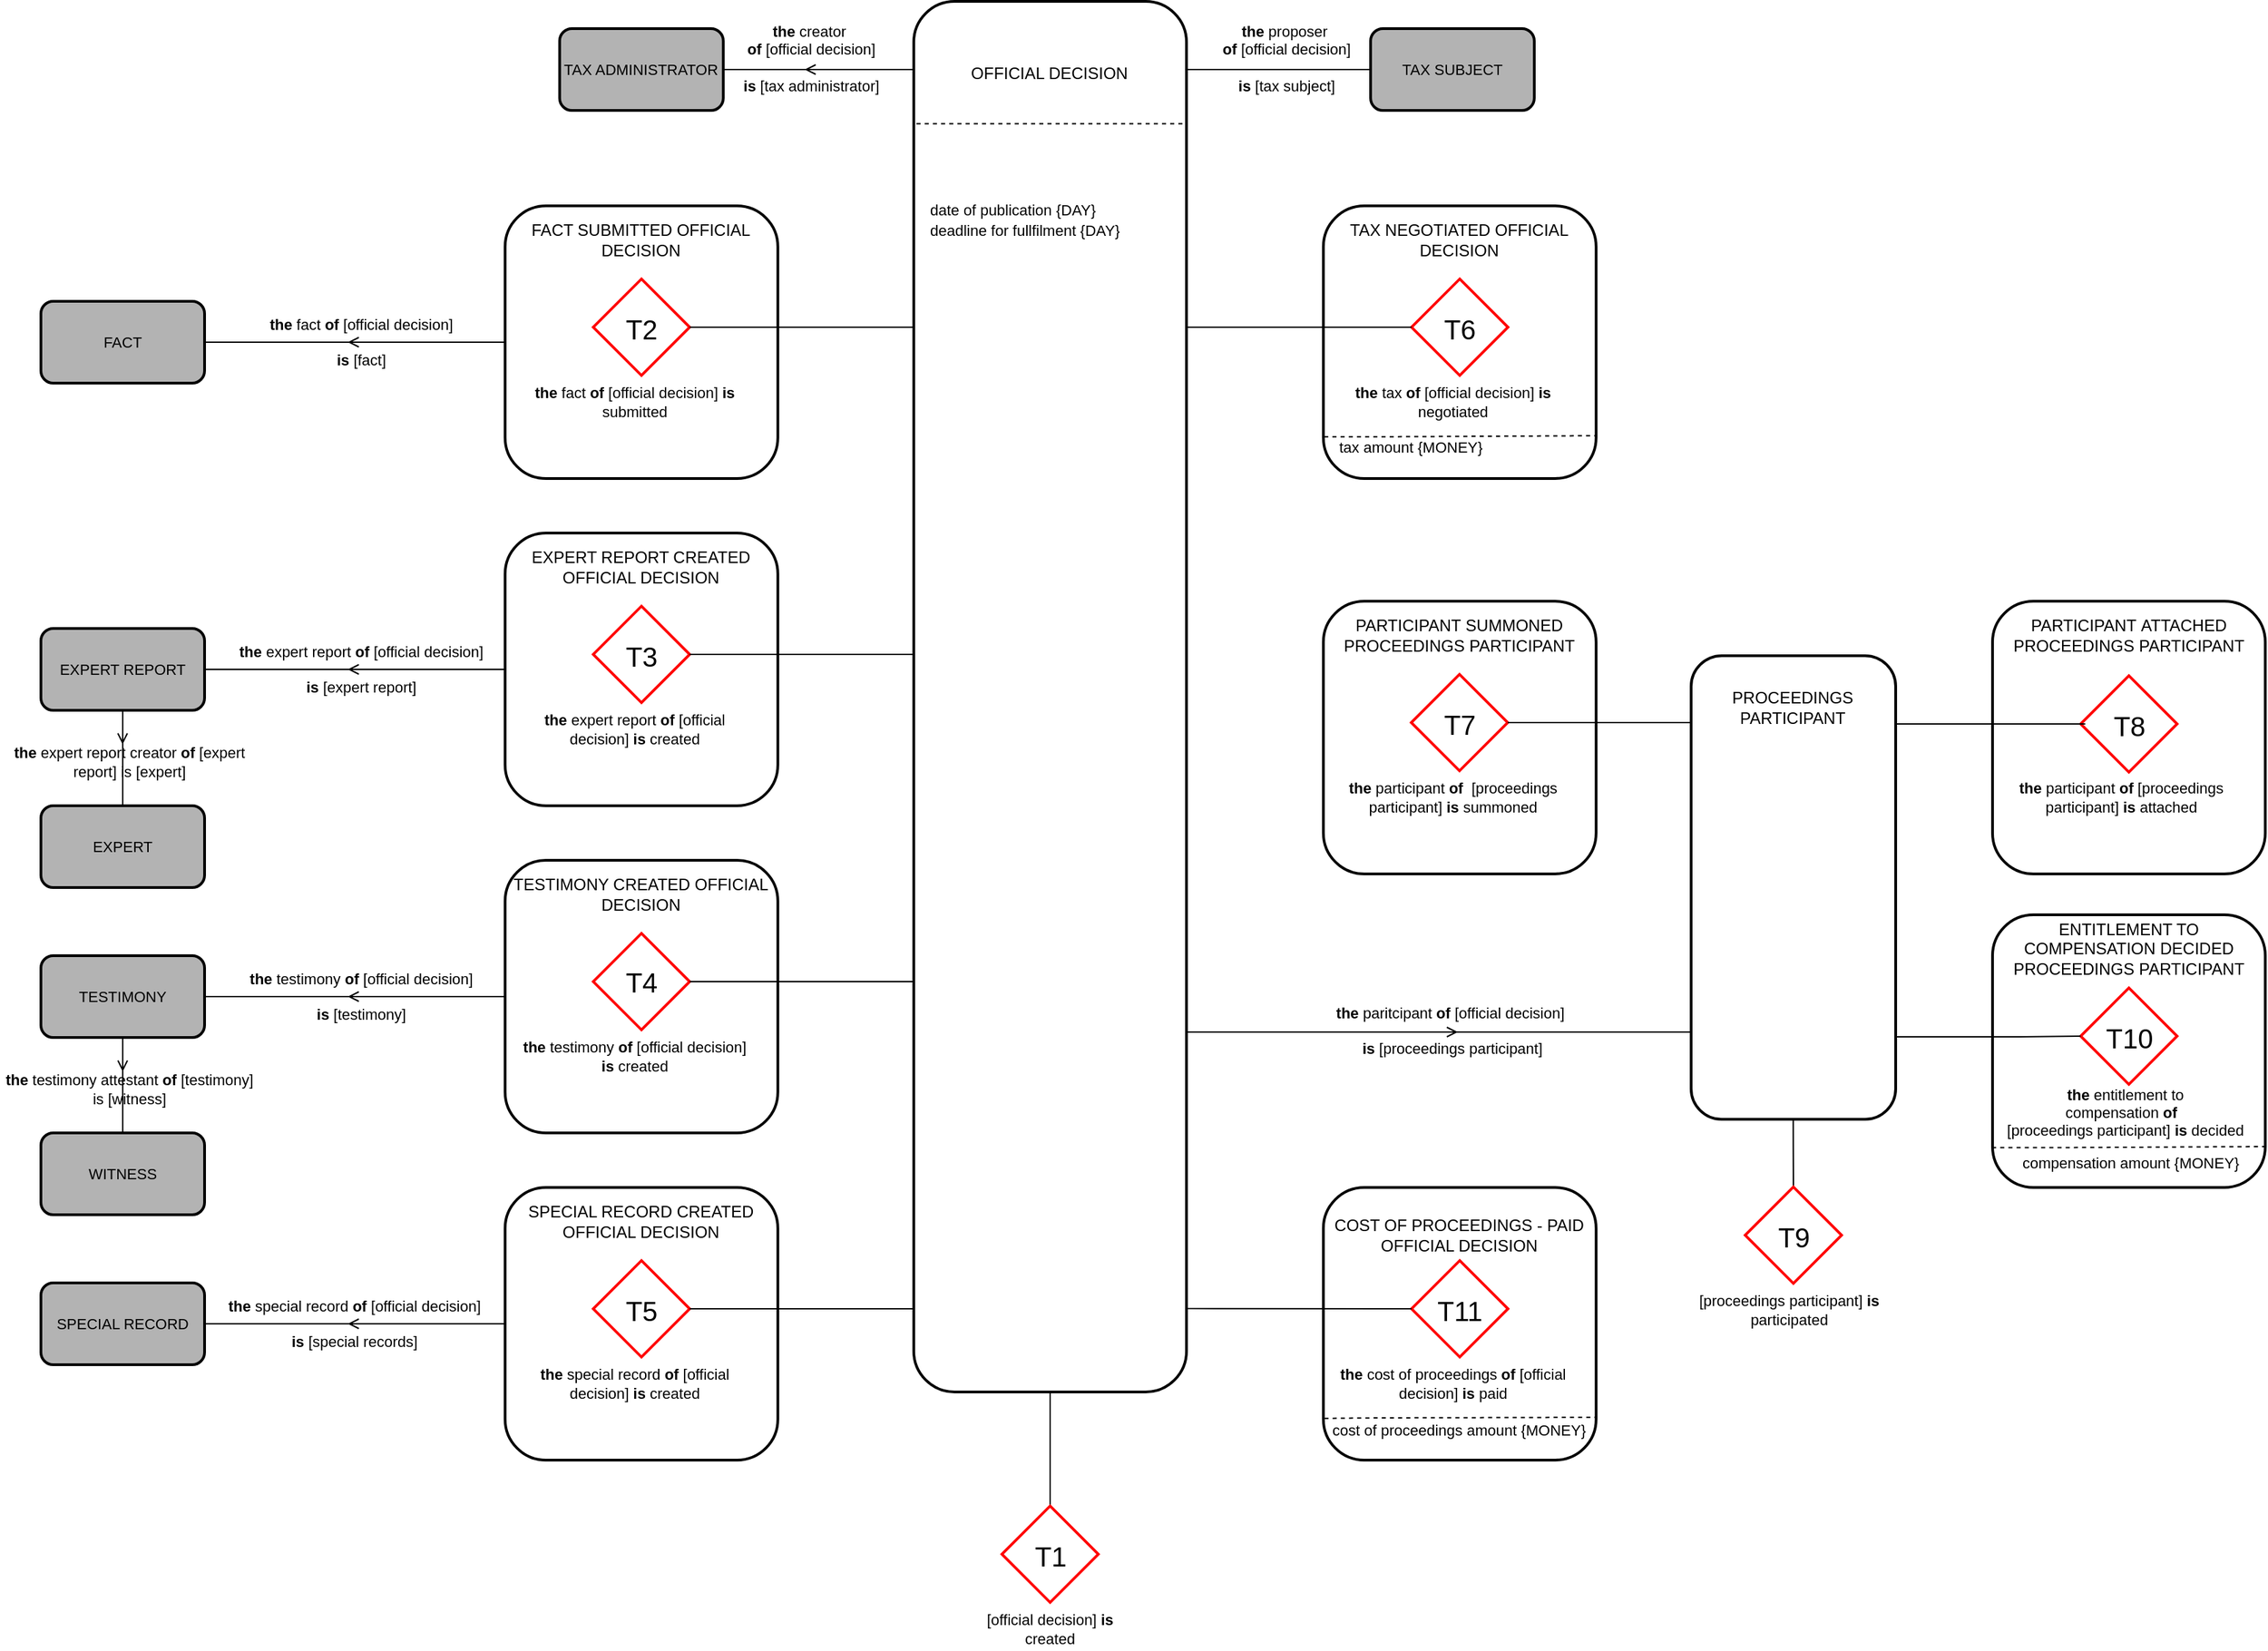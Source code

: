<mxfile version="21.0.2" type="google"><diagram id="en83jWRrwsmB7WRG3aEX" name="Page-1"><mxGraphModel grid="1" page="1" gridSize="10" guides="1" tooltips="1" connect="1" arrows="1" fold="1" pageScale="1" pageWidth="827" pageHeight="1169" math="0" shadow="0"><root><mxCell id="0"/><mxCell id="1" parent="0"/><mxCell id="ErPBGODxHNX1vI3Mqpvy-192" value="&lt;b&gt;the&lt;/b&gt; paritcipant&amp;nbsp;&lt;b&gt;of&lt;/b&gt; [official decision]&amp;nbsp;&lt;br&gt;&lt;br&gt;&lt;b&gt;is&lt;/b&gt; [proceedings participant]" style="text;html=1;strokeColor=none;fillColor=none;align=center;verticalAlign=middle;whiteSpace=wrap;rounded=0;fontSize=11;" vertex="1" parent="1"><mxGeometry x="595" y="-363" width="200" height="35" as="geometry"/></mxCell><mxCell id="ErPBGODxHNX1vI3Mqpvy-174" style="edgeStyle=orthogonalEdgeStyle;rounded=0;orthogonalLoop=1;jettySize=auto;html=1;fontSize=11;endArrow=none;endFill=0;targetPerimeterSpacing=0;" edge="1" parent="1"><mxGeometry relative="1" as="geometry"><mxPoint x="944.85" y="-287.03" as="sourcePoint"/><mxPoint x="945.015" y="-231" as="targetPoint"/><Array as="points"><mxPoint x="945" y="-259"/><mxPoint x="945" y="-259"/></Array></mxGeometry></mxCell><mxCell id="ErPBGODxHNX1vI3Mqpvy-16" value="" style="group" vertex="1" connectable="0" parent="1"><mxGeometry x="300" y="-1100" width="200" height="1020" as="geometry"/></mxCell><mxCell id="ErPBGODxHNX1vI3Mqpvy-13" value="" style="rounded=1;whiteSpace=wrap;html=1;strokeColor=#000000;strokeWidth=2;fillColor=none;" vertex="1" parent="ErPBGODxHNX1vI3Mqpvy-16"><mxGeometry width="200.0" height="1020.0" as="geometry"/></mxCell><mxCell id="ErPBGODxHNX1vI3Mqpvy-14" value="OFFICIAL DECISION" style="text;html=1;strokeColor=none;fillColor=none;align=center;verticalAlign=middle;whiteSpace=wrap;rounded=0;" vertex="1" parent="ErPBGODxHNX1vI3Mqpvy-16"><mxGeometry width="198.977" height="105.517" as="geometry"/></mxCell><mxCell id="ErPBGODxHNX1vI3Mqpvy-22" value="&lt;font style=&quot;font-size: 11px&quot;&gt;date of publication {DAY}&lt;br&gt;deadline for fullfilment {DAY}&lt;br&gt;&lt;/font&gt;" style="text;html=1;strokeColor=none;fillColor=none;align=left;verticalAlign=middle;whiteSpace=wrap;rounded=0;" vertex="1" parent="ErPBGODxHNX1vI3Mqpvy-16"><mxGeometry x="10" y="122.892" width="180" height="73.735" as="geometry"/></mxCell><mxCell id="ErPBGODxHNX1vI3Mqpvy-195" value="" style="endArrow=none;dashed=1;html=1;edgeStyle=orthogonalEdgeStyle;strokeWidth=1;arcSize=10;rounded=0;fontSize=5;" edge="1" parent="ErPBGODxHNX1vI3Mqpvy-16"><mxGeometry width="50" height="50" relative="1" as="geometry"><mxPoint y="73.731" as="sourcePoint"/><mxPoint x="200" y="86.024" as="targetPoint"/><Array as="points"><mxPoint y="89.711"/><mxPoint x="200" y="89.711"/></Array></mxGeometry></mxCell><mxCell id="ErPBGODxHNX1vI3Mqpvy-18" value="" style="group" vertex="1" connectable="0" parent="1"><mxGeometry x="600.35" y="-230" width="200" height="200" as="geometry"/></mxCell><mxCell id="ErPBGODxHNX1vI3Mqpvy-19" value="" style="rounded=1;whiteSpace=wrap;html=1;strokeColor=#000000;strokeWidth=2;fillColor=none;" vertex="1" parent="ErPBGODxHNX1vI3Mqpvy-18"><mxGeometry width="200" height="200" as="geometry"/></mxCell><mxCell id="ErPBGODxHNX1vI3Mqpvy-20" value="COST OF PROCEEDINGS - PAID OFFICIAL DECISION" style="text;html=1;strokeColor=none;fillColor=none;align=center;verticalAlign=middle;whiteSpace=wrap;rounded=0;" vertex="1" parent="ErPBGODxHNX1vI3Mqpvy-18"><mxGeometry x="4.825" y="9.997" width="190.355" height="50" as="geometry"/></mxCell><mxCell id="ErPBGODxHNX1vI3Mqpvy-27" value="" style="group" vertex="1" connectable="0" parent="ErPBGODxHNX1vI3Mqpvy-18"><mxGeometry x="31.489" y="50" width="152" height="109" as="geometry"/></mxCell><mxCell id="ErPBGODxHNX1vI3Mqpvy-31" value="&lt;b&gt;the &lt;/b&gt;cost of proceedings&amp;nbsp;&lt;b&gt;of&lt;/b&gt; [official decision] &lt;b&gt;is &lt;/b&gt;paid" style="text;html=1;strokeColor=none;fillColor=none;align=center;verticalAlign=middle;whiteSpace=wrap;rounded=0;fontSize=11;" vertex="1" parent="ErPBGODxHNX1vI3Mqpvy-27"><mxGeometry x="-25.333" y="79" width="177.333" height="30" as="geometry"/></mxCell><mxCell id="ErPBGODxHNX1vI3Mqpvy-33" value="&lt;font style=&quot;font-size: 11px&quot;&gt;cost of proceedings amount {MONEY}&lt;/font&gt;" style="text;html=1;strokeColor=none;fillColor=none;align=left;verticalAlign=middle;whiteSpace=wrap;rounded=0;" vertex="1" parent="ErPBGODxHNX1vI3Mqpvy-18"><mxGeometry x="5" y="160" width="190" height="35.17" as="geometry"/></mxCell><mxCell id="ErPBGODxHNX1vI3Mqpvy-38" value="" style="endArrow=none;dashed=1;html=1;edgeStyle=orthogonalEdgeStyle;strokeWidth=1;arcSize=10;rounded=0;fontSize=11;entryX=1.001;entryY=0.843;entryDx=0;entryDy=0;entryPerimeter=0;exitX=0.004;exitY=0.847;exitDx=0;exitDy=0;exitPerimeter=0;" edge="1" parent="ErPBGODxHNX1vI3Mqpvy-18" source="ErPBGODxHNX1vI3Mqpvy-19" target="ErPBGODxHNX1vI3Mqpvy-19"><mxGeometry width="50" height="50" relative="1" as="geometry"><mxPoint x="30" y="169" as="sourcePoint"/><mxPoint x="140" y="170" as="targetPoint"/><Array as="points"><mxPoint x="40" y="169"/></Array></mxGeometry></mxCell><mxCell id="ErPBGODxHNX1vI3Mqpvy-34" value="" style="group" vertex="1" connectable="0" parent="ErPBGODxHNX1vI3Mqpvy-18"><mxGeometry x="64.645" y="50" width="70.711" height="79" as="geometry"/></mxCell><mxCell id="ErPBGODxHNX1vI3Mqpvy-35" value="" style="whiteSpace=wrap;html=1;aspect=fixed;strokeColor=#FF0000;strokeWidth=2;rotation=45;fillColor=none;" vertex="1" parent="ErPBGODxHNX1vI3Mqpvy-34"><mxGeometry x="10.355" y="14" width="50" height="50" as="geometry"/></mxCell><mxCell id="ErPBGODxHNX1vI3Mqpvy-36" value="T11" style="text;html=1;resizable=0;points=[];autosize=0;align=center;verticalAlign=middle;spacingTop=0;fontSize=20;spacing=0;resizeWidth=1;resizeHeight=1;labelPosition=center;verticalLabelPosition=middle;strokeColor=none;" vertex="1" parent="ErPBGODxHNX1vI3Mqpvy-34"><mxGeometry x="15.355" width="40" height="79" as="geometry"/></mxCell><mxCell id="ErPBGODxHNX1vI3Mqpvy-24" style="edgeStyle=orthogonalEdgeStyle;rounded=0;orthogonalLoop=1;jettySize=auto;html=1;fontSize=11;endArrow=none;endFill=0;exitX=0.5;exitY=1;exitDx=0;exitDy=0;" edge="1" parent="1" source="ErPBGODxHNX1vI3Mqpvy-13"><mxGeometry relative="1" as="geometry"><mxPoint x="400" y="-77.0" as="sourcePoint"/><mxPoint x="400" y="3" as="targetPoint"/></mxGeometry></mxCell><mxCell id="ErPBGODxHNX1vI3Mqpvy-26" value="" style="group" vertex="1" connectable="0" parent="1"><mxGeometry x="350" width="100" height="109" as="geometry"/></mxCell><mxCell id="ErPBGODxHNX1vI3Mqpvy-9" value="" style="group" vertex="1" connectable="0" parent="ErPBGODxHNX1vI3Mqpvy-26"><mxGeometry x="14.645" width="70.711" height="79" as="geometry"/></mxCell><mxCell id="ErPBGODxHNX1vI3Mqpvy-4" value="" style="whiteSpace=wrap;html=1;aspect=fixed;strokeColor=#FF0000;strokeWidth=2;rotation=45;fillColor=none;" vertex="1" parent="ErPBGODxHNX1vI3Mqpvy-9"><mxGeometry x="10.355" y="14" width="50" height="50" as="geometry"/></mxCell><mxCell id="ErPBGODxHNX1vI3Mqpvy-7" value="T1" style="text;html=1;resizable=0;points=[];autosize=0;align=center;verticalAlign=middle;spacingTop=0;fontSize=20;spacing=0;resizeWidth=1;resizeHeight=1;labelPosition=center;verticalLabelPosition=middle;strokeColor=none;" vertex="1" parent="ErPBGODxHNX1vI3Mqpvy-9"><mxGeometry x="15.355" width="40" height="79" as="geometry"/></mxCell><mxCell id="ErPBGODxHNX1vI3Mqpvy-25" value="[official decision] &lt;b&gt;is &lt;/b&gt;created" style="text;html=1;strokeColor=none;fillColor=none;align=center;verticalAlign=middle;whiteSpace=wrap;rounded=0;fontSize=11;" vertex="1" parent="ErPBGODxHNX1vI3Mqpvy-26"><mxGeometry y="79" width="100" height="30" as="geometry"/></mxCell><mxCell id="ErPBGODxHNX1vI3Mqpvy-39" value="" style="group" vertex="1" connectable="0" parent="1"><mxGeometry x="0.35" y="-950" width="200" height="200" as="geometry"/></mxCell><mxCell id="ErPBGODxHNX1vI3Mqpvy-40" value="" style="rounded=1;whiteSpace=wrap;html=1;strokeColor=#000000;strokeWidth=2;fillColor=none;" vertex="1" parent="ErPBGODxHNX1vI3Mqpvy-39"><mxGeometry width="200" height="200" as="geometry"/></mxCell><mxCell id="ErPBGODxHNX1vI3Mqpvy-41" value="FACT SUBMITTED OFFICIAL DECISION" style="text;html=1;strokeColor=none;fillColor=none;align=center;verticalAlign=middle;whiteSpace=wrap;rounded=0;" vertex="1" parent="ErPBGODxHNX1vI3Mqpvy-39"><mxGeometry x="-0.35" width="200.35" height="50" as="geometry"/></mxCell><mxCell id="ErPBGODxHNX1vI3Mqpvy-42" value="" style="group" vertex="1" connectable="0" parent="ErPBGODxHNX1vI3Mqpvy-39"><mxGeometry x="31.489" y="50" width="152" height="109" as="geometry"/></mxCell><mxCell id="ErPBGODxHNX1vI3Mqpvy-43" value="&lt;b&gt;the &lt;/b&gt;fact&amp;nbsp;&lt;b&gt;of&lt;/b&gt; [official decision] &lt;b&gt;is &lt;/b&gt;submitted" style="text;html=1;strokeColor=none;fillColor=none;align=center;verticalAlign=middle;whiteSpace=wrap;rounded=0;fontSize=11;" vertex="1" parent="ErPBGODxHNX1vI3Mqpvy-42"><mxGeometry x="-25.333" y="79" width="177.333" height="30" as="geometry"/></mxCell><mxCell id="ErPBGODxHNX1vI3Mqpvy-45" value="" style="group" vertex="1" connectable="0" parent="ErPBGODxHNX1vI3Mqpvy-39"><mxGeometry x="64.645" y="50" width="70.711" height="79" as="geometry"/></mxCell><mxCell id="ErPBGODxHNX1vI3Mqpvy-46" value="" style="whiteSpace=wrap;html=1;aspect=fixed;strokeColor=#FF0000;strokeWidth=2;rotation=45;fillColor=none;" vertex="1" parent="ErPBGODxHNX1vI3Mqpvy-45"><mxGeometry x="10.355" y="14" width="50" height="50" as="geometry"/></mxCell><mxCell id="ErPBGODxHNX1vI3Mqpvy-47" value="T2" style="text;html=1;resizable=0;points=[];autosize=0;align=center;verticalAlign=middle;spacingTop=0;fontSize=20;spacing=0;resizeWidth=1;resizeHeight=1;labelPosition=center;verticalLabelPosition=middle;strokeColor=none;" vertex="1" parent="ErPBGODxHNX1vI3Mqpvy-45"><mxGeometry x="15.355" width="40" height="79" as="geometry"/></mxCell><mxCell id="ErPBGODxHNX1vI3Mqpvy-49" style="edgeStyle=orthogonalEdgeStyle;rounded=0;orthogonalLoop=1;jettySize=auto;html=1;fontSize=11;endArrow=none;endFill=0;" edge="1" parent="1" source="ErPBGODxHNX1vI3Mqpvy-46"><mxGeometry relative="1" as="geometry"><mxPoint x="300" y="-861" as="targetPoint"/></mxGeometry></mxCell><mxCell id="ErPBGODxHNX1vI3Mqpvy-50" value="FACT" style="rounded=1;whiteSpace=wrap;html=1;fontSize=11;strokeColor=#000000;strokeWidth=2;fillColor=#B3B3B3;align=center;" vertex="1" parent="1"><mxGeometry x="-340" y="-880" width="120" height="60" as="geometry"/></mxCell><mxCell id="ErPBGODxHNX1vI3Mqpvy-51" style="edgeStyle=orthogonalEdgeStyle;rounded=0;orthogonalLoop=1;jettySize=auto;html=1;fontSize=11;endArrow=none;endFill=0;" edge="1" parent="1" source="ErPBGODxHNX1vI3Mqpvy-40" target="ErPBGODxHNX1vI3Mqpvy-50"><mxGeometry relative="1" as="geometry"><Array as="points"><mxPoint x="-130" y="-850"/><mxPoint x="-130" y="-850"/></Array></mxGeometry></mxCell><mxCell id="ErPBGODxHNX1vI3Mqpvy-52" value="&lt;b&gt;the&lt;/b&gt; fact &lt;b&gt;of&lt;/b&gt; [official decision] &lt;br&gt;&lt;br&gt;&lt;b&gt;is&lt;/b&gt; [fact]" style="text;html=1;strokeColor=none;fillColor=none;align=center;verticalAlign=middle;whiteSpace=wrap;rounded=0;fontSize=11;" vertex="1" parent="1"><mxGeometry x="-175" y="-867.5" width="140" height="35" as="geometry"/></mxCell><mxCell id="ErPBGODxHNX1vI3Mqpvy-64" value="" style="group" vertex="1" connectable="0" parent="1"><mxGeometry x="0.35" y="-710" width="200" height="200" as="geometry"/></mxCell><mxCell id="ErPBGODxHNX1vI3Mqpvy-65" value="" style="rounded=1;whiteSpace=wrap;html=1;strokeColor=#000000;strokeWidth=2;fillColor=none;" vertex="1" parent="ErPBGODxHNX1vI3Mqpvy-64"><mxGeometry width="200" height="200" as="geometry"/></mxCell><mxCell id="ErPBGODxHNX1vI3Mqpvy-66" value="EXPERT REPORT CREATED OFFICIAL DECISION" style="text;html=1;strokeColor=none;fillColor=none;align=center;verticalAlign=middle;whiteSpace=wrap;rounded=0;" vertex="1" parent="ErPBGODxHNX1vI3Mqpvy-64"><mxGeometry x="-0.35" width="200.35" height="50" as="geometry"/></mxCell><mxCell id="ErPBGODxHNX1vI3Mqpvy-67" value="" style="group" vertex="1" connectable="0" parent="ErPBGODxHNX1vI3Mqpvy-64"><mxGeometry x="31.489" y="50" width="152" height="109" as="geometry"/></mxCell><mxCell id="ErPBGODxHNX1vI3Mqpvy-68" value="&lt;b&gt;the &lt;/b&gt;expert report&amp;nbsp;&lt;b&gt;of&lt;/b&gt; [official decision] &lt;b&gt;is &lt;/b&gt;created" style="text;html=1;strokeColor=none;fillColor=none;align=center;verticalAlign=middle;whiteSpace=wrap;rounded=0;fontSize=11;" vertex="1" parent="ErPBGODxHNX1vI3Mqpvy-67"><mxGeometry x="-25.333" y="79" width="177.333" height="30" as="geometry"/></mxCell><mxCell id="ErPBGODxHNX1vI3Mqpvy-69" value="" style="group" vertex="1" connectable="0" parent="ErPBGODxHNX1vI3Mqpvy-64"><mxGeometry x="64.645" y="50" width="70.711" height="79" as="geometry"/></mxCell><mxCell id="ErPBGODxHNX1vI3Mqpvy-70" value="" style="whiteSpace=wrap;html=1;aspect=fixed;strokeColor=#FF0000;strokeWidth=2;rotation=45;fillColor=none;" vertex="1" parent="ErPBGODxHNX1vI3Mqpvy-69"><mxGeometry x="10.355" y="14" width="50" height="50" as="geometry"/></mxCell><mxCell id="ErPBGODxHNX1vI3Mqpvy-71" value="T3" style="text;html=1;resizable=0;points=[];autosize=0;align=center;verticalAlign=middle;spacingTop=0;fontSize=20;spacing=0;resizeWidth=1;resizeHeight=1;labelPosition=center;verticalLabelPosition=middle;strokeColor=none;" vertex="1" parent="ErPBGODxHNX1vI3Mqpvy-69"><mxGeometry x="15.355" width="40" height="79" as="geometry"/></mxCell><mxCell id="ErPBGODxHNX1vI3Mqpvy-72" style="edgeStyle=orthogonalEdgeStyle;rounded=0;orthogonalLoop=1;jettySize=auto;html=1;fontSize=11;endArrow=none;endFill=0;" edge="1" parent="1" source="ErPBGODxHNX1vI3Mqpvy-70"><mxGeometry relative="1" as="geometry"><mxPoint x="300" y="-621" as="targetPoint"/></mxGeometry></mxCell><mxCell id="ErPBGODxHNX1vI3Mqpvy-73" value="EXPERT REPORT" style="rounded=1;whiteSpace=wrap;html=1;fontSize=11;strokeColor=#000000;strokeWidth=2;fillColor=#B3B3B3;align=center;" vertex="1" parent="1"><mxGeometry x="-340" y="-640" width="120" height="60" as="geometry"/></mxCell><mxCell id="ErPBGODxHNX1vI3Mqpvy-75" value="&lt;b&gt;the&lt;/b&gt; expert report&amp;nbsp;&lt;b&gt;of&lt;/b&gt; [official decision] &lt;br&gt;&lt;br&gt;&lt;b&gt;is&lt;/b&gt; [expert report]" style="text;html=1;strokeColor=none;fillColor=none;align=center;verticalAlign=middle;whiteSpace=wrap;rounded=0;fontSize=11;" vertex="1" parent="1"><mxGeometry x="-200" y="-627.5" width="190" height="35" as="geometry"/></mxCell><mxCell id="ErPBGODxHNX1vI3Mqpvy-77" style="edgeStyle=orthogonalEdgeStyle;rounded=0;orthogonalLoop=1;jettySize=auto;html=1;entryX=0.5;entryY=1;entryDx=0;entryDy=0;fontSize=11;endArrow=none;endFill=0;exitX=0.5;exitY=0;exitDx=0;exitDy=0;" edge="1" parent="1" source="ErPBGODxHNX1vI3Mqpvy-79" target="ErPBGODxHNX1vI3Mqpvy-73"><mxGeometry relative="1" as="geometry"/></mxCell><mxCell id="ErPBGODxHNX1vI3Mqpvy-78" value="&lt;b&gt;the&lt;/b&gt; expert report creator&amp;nbsp;&lt;b&gt;of&lt;/b&gt; [expert report] is [expert]" style="text;html=1;strokeColor=none;fillColor=none;align=center;verticalAlign=middle;whiteSpace=wrap;rounded=0;fontSize=11;" vertex="1" parent="1"><mxGeometry x="-370" y="-560" width="190" height="35" as="geometry"/></mxCell><mxCell id="ErPBGODxHNX1vI3Mqpvy-79" value="EXPERT" style="rounded=1;whiteSpace=wrap;html=1;fontSize=11;strokeColor=#000000;strokeWidth=2;fillColor=#B3B3B3;align=center;" vertex="1" parent="1"><mxGeometry x="-340" y="-510" width="120" height="60" as="geometry"/></mxCell><mxCell id="ErPBGODxHNX1vI3Mqpvy-80" value="" style="group" vertex="1" connectable="0" parent="1"><mxGeometry x="0.35" y="-470" width="200" height="200" as="geometry"/></mxCell><mxCell id="ErPBGODxHNX1vI3Mqpvy-81" value="" style="rounded=1;whiteSpace=wrap;html=1;strokeColor=#000000;strokeWidth=2;fillColor=none;" vertex="1" parent="ErPBGODxHNX1vI3Mqpvy-80"><mxGeometry width="200" height="200" as="geometry"/></mxCell><mxCell id="ErPBGODxHNX1vI3Mqpvy-82" value="TESTIMONY CREATED OFFICIAL DECISION" style="text;html=1;strokeColor=none;fillColor=none;align=center;verticalAlign=middle;whiteSpace=wrap;rounded=0;" vertex="1" parent="ErPBGODxHNX1vI3Mqpvy-80"><mxGeometry x="-0.35" width="200.35" height="50" as="geometry"/></mxCell><mxCell id="ErPBGODxHNX1vI3Mqpvy-83" value="" style="group" vertex="1" connectable="0" parent="ErPBGODxHNX1vI3Mqpvy-80"><mxGeometry x="31.489" y="50" width="152" height="109" as="geometry"/></mxCell><mxCell id="ErPBGODxHNX1vI3Mqpvy-84" value="&lt;b&gt;the &lt;/b&gt;testimony&amp;nbsp;&lt;b&gt;of&lt;/b&gt; [official decision] &lt;b&gt;is &lt;/b&gt;created" style="text;html=1;strokeColor=none;fillColor=none;align=center;verticalAlign=middle;whiteSpace=wrap;rounded=0;fontSize=11;" vertex="1" parent="ErPBGODxHNX1vI3Mqpvy-83"><mxGeometry x="-25.333" y="79" width="177.333" height="30" as="geometry"/></mxCell><mxCell id="ErPBGODxHNX1vI3Mqpvy-85" value="" style="group" vertex="1" connectable="0" parent="ErPBGODxHNX1vI3Mqpvy-80"><mxGeometry x="64.645" y="50" width="70.711" height="79" as="geometry"/></mxCell><mxCell id="ErPBGODxHNX1vI3Mqpvy-86" value="" style="whiteSpace=wrap;html=1;aspect=fixed;strokeColor=#FF0000;strokeWidth=2;rotation=45;fillColor=none;" vertex="1" parent="ErPBGODxHNX1vI3Mqpvy-85"><mxGeometry x="10.355" y="14" width="50" height="50" as="geometry"/></mxCell><mxCell id="ErPBGODxHNX1vI3Mqpvy-87" value="T4" style="text;html=1;resizable=0;points=[];autosize=0;align=center;verticalAlign=middle;spacingTop=0;fontSize=20;spacing=0;resizeWidth=1;resizeHeight=1;labelPosition=center;verticalLabelPosition=middle;strokeColor=none;" vertex="1" parent="ErPBGODxHNX1vI3Mqpvy-85"><mxGeometry x="15.355" y="-0.5" width="40" height="79" as="geometry"/></mxCell><mxCell id="ErPBGODxHNX1vI3Mqpvy-88" style="edgeStyle=orthogonalEdgeStyle;rounded=0;orthogonalLoop=1;jettySize=auto;html=1;fontSize=11;endArrow=none;endFill=0;" edge="1" parent="1" source="ErPBGODxHNX1vI3Mqpvy-86"><mxGeometry relative="1" as="geometry"><mxPoint x="300" y="-381" as="targetPoint"/></mxGeometry></mxCell><mxCell id="ErPBGODxHNX1vI3Mqpvy-89" value="TESTIMONY" style="rounded=1;whiteSpace=wrap;html=1;fontSize=11;strokeColor=#000000;strokeWidth=2;fillColor=#B3B3B3;align=center;" vertex="1" parent="1"><mxGeometry x="-340" y="-400" width="120" height="60" as="geometry"/></mxCell><mxCell id="ErPBGODxHNX1vI3Mqpvy-90" style="edgeStyle=orthogonalEdgeStyle;rounded=0;orthogonalLoop=1;jettySize=auto;html=1;fontSize=11;endArrow=none;endFill=0;" edge="1" parent="1" source="ErPBGODxHNX1vI3Mqpvy-81" target="ErPBGODxHNX1vI3Mqpvy-89"><mxGeometry relative="1" as="geometry"><Array as="points"><mxPoint x="-130" y="-370"/><mxPoint x="-130" y="-370"/></Array></mxGeometry></mxCell><mxCell id="ErPBGODxHNX1vI3Mqpvy-91" value="&lt;b&gt;the&lt;/b&gt; testimony&amp;nbsp;&lt;b&gt;of&lt;/b&gt; [official decision] &lt;br&gt;&lt;br&gt;&lt;b&gt;is&lt;/b&gt; [testimony]" style="text;html=1;strokeColor=none;fillColor=none;align=center;verticalAlign=middle;whiteSpace=wrap;rounded=0;fontSize=11;" vertex="1" parent="1"><mxGeometry x="-200" y="-387.5" width="190" height="35" as="geometry"/></mxCell><mxCell id="ErPBGODxHNX1vI3Mqpvy-92" style="edgeStyle=orthogonalEdgeStyle;rounded=0;orthogonalLoop=1;jettySize=auto;html=1;entryX=0.5;entryY=1;entryDx=0;entryDy=0;fontSize=11;endArrow=none;endFill=0;exitX=0.5;exitY=0;exitDx=0;exitDy=0;" edge="1" parent="1" source="ErPBGODxHNX1vI3Mqpvy-94" target="ErPBGODxHNX1vI3Mqpvy-89"><mxGeometry relative="1" as="geometry"/></mxCell><mxCell id="ErPBGODxHNX1vI3Mqpvy-93" value="&lt;b&gt;the&lt;/b&gt;&amp;nbsp;testimony attestant&amp;nbsp;&lt;b&gt;of&lt;/b&gt; [testimony] is [witness]" style="text;html=1;strokeColor=none;fillColor=none;align=center;verticalAlign=middle;whiteSpace=wrap;rounded=0;fontSize=11;" vertex="1" parent="1"><mxGeometry x="-370" y="-320" width="190" height="35" as="geometry"/></mxCell><mxCell id="ErPBGODxHNX1vI3Mqpvy-94" value="WITNESS" style="rounded=1;whiteSpace=wrap;html=1;fontSize=11;strokeColor=#000000;strokeWidth=2;fillColor=#B3B3B3;align=center;" vertex="1" parent="1"><mxGeometry x="-340" y="-270" width="120" height="60" as="geometry"/></mxCell><mxCell id="ErPBGODxHNX1vI3Mqpvy-74" style="edgeStyle=orthogonalEdgeStyle;rounded=0;orthogonalLoop=1;jettySize=auto;html=1;fontSize=11;endArrow=none;endFill=0;targetPerimeterSpacing=0;" edge="1" parent="1" source="ErPBGODxHNX1vI3Mqpvy-65" target="ErPBGODxHNX1vI3Mqpvy-73"><mxGeometry relative="1" as="geometry"><Array as="points"><mxPoint x="-130" y="-610"/><mxPoint x="-130" y="-610"/></Array></mxGeometry></mxCell><mxCell id="ErPBGODxHNX1vI3Mqpvy-96" value="" style="group" vertex="1" connectable="0" parent="1"><mxGeometry x="0.35" y="-230" width="200" height="200" as="geometry"/></mxCell><mxCell id="ErPBGODxHNX1vI3Mqpvy-97" value="" style="rounded=1;whiteSpace=wrap;html=1;strokeColor=#000000;strokeWidth=2;fillColor=none;" vertex="1" parent="ErPBGODxHNX1vI3Mqpvy-96"><mxGeometry width="200" height="200" as="geometry"/></mxCell><mxCell id="ErPBGODxHNX1vI3Mqpvy-98" value="SPECIAL RECORD CREATED OFFICIAL DECISION" style="text;html=1;strokeColor=none;fillColor=none;align=center;verticalAlign=middle;whiteSpace=wrap;rounded=0;" vertex="1" parent="ErPBGODxHNX1vI3Mqpvy-96"><mxGeometry x="-0.35" width="200.35" height="50" as="geometry"/></mxCell><mxCell id="ErPBGODxHNX1vI3Mqpvy-99" value="" style="group" vertex="1" connectable="0" parent="ErPBGODxHNX1vI3Mqpvy-96"><mxGeometry x="31.489" y="50" width="152" height="109" as="geometry"/></mxCell><mxCell id="ErPBGODxHNX1vI3Mqpvy-100" value="&lt;b&gt;the &lt;/b&gt;special record&amp;nbsp;&lt;b&gt;of&lt;/b&gt; [official decision] &lt;b&gt;is &lt;/b&gt;created" style="text;html=1;strokeColor=none;fillColor=none;align=center;verticalAlign=middle;whiteSpace=wrap;rounded=0;fontSize=11;" vertex="1" parent="ErPBGODxHNX1vI3Mqpvy-99"><mxGeometry x="-25.333" y="79" width="177.333" height="30" as="geometry"/></mxCell><mxCell id="ErPBGODxHNX1vI3Mqpvy-101" value="" style="group" vertex="1" connectable="0" parent="ErPBGODxHNX1vI3Mqpvy-96"><mxGeometry x="64.645" y="50" width="70.711" height="79" as="geometry"/></mxCell><mxCell id="ErPBGODxHNX1vI3Mqpvy-102" value="" style="whiteSpace=wrap;html=1;aspect=fixed;strokeColor=#FF0000;strokeWidth=2;rotation=45;fillColor=none;" vertex="1" parent="ErPBGODxHNX1vI3Mqpvy-101"><mxGeometry x="10.355" y="14" width="50" height="50" as="geometry"/></mxCell><mxCell id="ErPBGODxHNX1vI3Mqpvy-103" value="T5" style="text;html=1;resizable=0;points=[];autosize=0;align=center;verticalAlign=middle;spacingTop=0;fontSize=20;spacing=0;resizeWidth=1;resizeHeight=1;labelPosition=center;verticalLabelPosition=middle;strokeColor=none;" vertex="1" parent="ErPBGODxHNX1vI3Mqpvy-101"><mxGeometry x="15.355" width="40" height="79" as="geometry"/></mxCell><mxCell id="ErPBGODxHNX1vI3Mqpvy-104" style="edgeStyle=orthogonalEdgeStyle;rounded=0;orthogonalLoop=1;jettySize=auto;html=1;fontSize=11;endArrow=none;endFill=0;" edge="1" parent="1" source="ErPBGODxHNX1vI3Mqpvy-102"><mxGeometry relative="1" as="geometry"><mxPoint x="300.0" y="-141" as="targetPoint"/></mxGeometry></mxCell><mxCell id="ErPBGODxHNX1vI3Mqpvy-105" value="SPECIAL RECORD" style="rounded=1;whiteSpace=wrap;html=1;fontSize=11;strokeColor=#000000;strokeWidth=2;fillColor=#B3B3B3;align=center;" vertex="1" parent="1"><mxGeometry x="-340" y="-160" width="120" height="60" as="geometry"/></mxCell><mxCell id="ErPBGODxHNX1vI3Mqpvy-106" style="edgeStyle=orthogonalEdgeStyle;rounded=0;orthogonalLoop=1;jettySize=auto;html=1;fontSize=11;endArrow=none;endFill=0;" edge="1" parent="1" source="ErPBGODxHNX1vI3Mqpvy-97" target="ErPBGODxHNX1vI3Mqpvy-105"><mxGeometry relative="1" as="geometry"><Array as="points"><mxPoint x="-130" y="-130"/><mxPoint x="-130" y="-130"/></Array></mxGeometry></mxCell><mxCell id="ErPBGODxHNX1vI3Mqpvy-107" value="&lt;b&gt;the&lt;/b&gt; special record&amp;nbsp;&lt;b&gt;of&lt;/b&gt; [official decision] &lt;br&gt;&lt;br&gt;&lt;b&gt;is&lt;/b&gt; [special records]" style="text;html=1;strokeColor=none;fillColor=none;align=center;verticalAlign=middle;whiteSpace=wrap;rounded=0;fontSize=11;" vertex="1" parent="1"><mxGeometry x="-220" y="-147.5" width="220" height="35" as="geometry"/></mxCell><mxCell id="ErPBGODxHNX1vI3Mqpvy-109" style="edgeStyle=orthogonalEdgeStyle;rounded=0;orthogonalLoop=1;jettySize=auto;html=1;entryX=1;entryY=0.94;entryDx=0;entryDy=0;entryPerimeter=0;fontSize=11;endArrow=none;endFill=0;targetPerimeterSpacing=0;" edge="1" parent="1" source="ErPBGODxHNX1vI3Mqpvy-35" target="ErPBGODxHNX1vI3Mqpvy-13"><mxGeometry relative="1" as="geometry"><Array as="points"><mxPoint x="499" y="-141"/></Array></mxGeometry></mxCell><mxCell id="ErPBGODxHNX1vI3Mqpvy-110" value="" style="group" vertex="1" connectable="0" parent="1"><mxGeometry x="600.35" y="-950" width="200" height="200" as="geometry"/></mxCell><mxCell id="ErPBGODxHNX1vI3Mqpvy-111" value="" style="rounded=1;whiteSpace=wrap;html=1;strokeColor=#000000;strokeWidth=2;fillColor=none;" vertex="1" parent="ErPBGODxHNX1vI3Mqpvy-110"><mxGeometry width="200" height="200" as="geometry"/></mxCell><mxCell id="ErPBGODxHNX1vI3Mqpvy-112" value="TAX NEGOTIATED OFFICIAL DECISION" style="text;html=1;strokeColor=none;fillColor=none;align=center;verticalAlign=middle;whiteSpace=wrap;rounded=0;" vertex="1" parent="ErPBGODxHNX1vI3Mqpvy-110"><mxGeometry x="-0.35" width="200.35" height="50" as="geometry"/></mxCell><mxCell id="ErPBGODxHNX1vI3Mqpvy-113" value="" style="group" vertex="1" connectable="0" parent="ErPBGODxHNX1vI3Mqpvy-110"><mxGeometry x="31.489" y="50" width="152" height="109" as="geometry"/></mxCell><mxCell id="ErPBGODxHNX1vI3Mqpvy-114" value="&lt;b&gt;the &lt;/b&gt;tax&amp;nbsp;&lt;b&gt;of&lt;/b&gt; [official decision] &lt;b&gt;is &lt;/b&gt;negotiated" style="text;html=1;strokeColor=none;fillColor=none;align=center;verticalAlign=middle;whiteSpace=wrap;rounded=0;fontSize=11;" vertex="1" parent="ErPBGODxHNX1vI3Mqpvy-113"><mxGeometry x="-25.333" y="79" width="177.333" height="30" as="geometry"/></mxCell><mxCell id="ErPBGODxHNX1vI3Mqpvy-151" value="&lt;font style=&quot;font-size: 11px&quot;&gt;tax&amp;nbsp;amount {MONEY}&lt;/font&gt;" style="text;html=1;strokeColor=none;fillColor=none;align=left;verticalAlign=middle;whiteSpace=wrap;rounded=0;" vertex="1" parent="ErPBGODxHNX1vI3Mqpvy-110"><mxGeometry x="9.8" y="159" width="180" height="35.17" as="geometry"/></mxCell><mxCell id="ErPBGODxHNX1vI3Mqpvy-152" value="" style="endArrow=none;dashed=1;html=1;edgeStyle=orthogonalEdgeStyle;strokeWidth=1;arcSize=10;rounded=0;fontSize=11;entryX=1.001;entryY=0.843;entryDx=0;entryDy=0;entryPerimeter=0;exitX=0.004;exitY=0.847;exitDx=0;exitDy=0;exitPerimeter=0;" edge="1" parent="ErPBGODxHNX1vI3Mqpvy-110"><mxGeometry width="50" height="50" relative="1" as="geometry"><mxPoint x="0.6" y="169.4" as="sourcePoint"/><mxPoint x="200.0" y="168.6" as="targetPoint"/><Array as="points"><mxPoint x="39.8" y="169"/></Array></mxGeometry></mxCell><mxCell id="ErPBGODxHNX1vI3Mqpvy-115" value="" style="group" vertex="1" connectable="0" parent="ErPBGODxHNX1vI3Mqpvy-110"><mxGeometry x="64.645" y="50" width="70.711" height="79" as="geometry"/></mxCell><mxCell id="ErPBGODxHNX1vI3Mqpvy-116" value="" style="whiteSpace=wrap;html=1;aspect=fixed;strokeColor=#FF0000;strokeWidth=2;rotation=45;fillColor=none;" vertex="1" parent="ErPBGODxHNX1vI3Mqpvy-115"><mxGeometry x="10.355" y="14" width="50" height="50" as="geometry"/></mxCell><mxCell id="ErPBGODxHNX1vI3Mqpvy-117" value="T6" style="text;html=1;resizable=0;points=[];autosize=0;align=center;verticalAlign=middle;spacingTop=0;fontSize=20;spacing=0;resizeWidth=1;resizeHeight=1;labelPosition=center;verticalLabelPosition=middle;strokeColor=none;" vertex="1" parent="ErPBGODxHNX1vI3Mqpvy-115"><mxGeometry x="15.355" width="40" height="79" as="geometry"/></mxCell><mxCell id="ErPBGODxHNX1vI3Mqpvy-124" style="edgeStyle=orthogonalEdgeStyle;rounded=0;orthogonalLoop=1;jettySize=auto;html=1;entryX=0;entryY=1;entryDx=0;entryDy=0;fontSize=11;endArrow=none;endFill=0;targetPerimeterSpacing=0;exitX=1.002;exitY=0.237;exitDx=0;exitDy=0;exitPerimeter=0;" edge="1" parent="1" source="ErPBGODxHNX1vI3Mqpvy-13" target="ErPBGODxHNX1vI3Mqpvy-116"><mxGeometry relative="1" as="geometry"><Array as="points"><mxPoint x="500" y="-861"/></Array></mxGeometry></mxCell><mxCell id="ErPBGODxHNX1vI3Mqpvy-139" value="" style="group" vertex="1" connectable="0" parent="1"><mxGeometry x="600.35" y="-660" width="200" height="200" as="geometry"/></mxCell><mxCell id="ErPBGODxHNX1vI3Mqpvy-140" value="" style="rounded=1;whiteSpace=wrap;html=1;strokeColor=#000000;strokeWidth=2;fillColor=none;" vertex="1" parent="ErPBGODxHNX1vI3Mqpvy-139"><mxGeometry width="200" height="200" as="geometry"/></mxCell><mxCell id="ErPBGODxHNX1vI3Mqpvy-141" value="PARTICIPANT&amp;nbsp;SUMMONED PROCEEDINGS PARTICIPANT" style="text;html=1;strokeColor=none;fillColor=none;align=center;verticalAlign=middle;whiteSpace=wrap;rounded=0;" vertex="1" parent="ErPBGODxHNX1vI3Mqpvy-139"><mxGeometry x="-0.35" width="200.35" height="50" as="geometry"/></mxCell><mxCell id="ErPBGODxHNX1vI3Mqpvy-142" value="" style="group" vertex="1" connectable="0" parent="ErPBGODxHNX1vI3Mqpvy-139"><mxGeometry x="31.489" y="50" width="152" height="109" as="geometry"/></mxCell><mxCell id="ErPBGODxHNX1vI3Mqpvy-143" value="&lt;b&gt;the&amp;nbsp;&lt;/b&gt;participant&lt;b&gt;&amp;nbsp;of&amp;nbsp;&lt;/b&gt;&amp;nbsp;[proceedings participant] &lt;b&gt;is &lt;/b&gt;summoned" style="text;html=1;strokeColor=none;fillColor=none;align=center;verticalAlign=middle;whiteSpace=wrap;rounded=0;fontSize=11;" vertex="1" parent="ErPBGODxHNX1vI3Mqpvy-142"><mxGeometry x="-25.333" y="79" width="177.333" height="30" as="geometry"/></mxCell><mxCell id="ErPBGODxHNX1vI3Mqpvy-144" value="" style="group" vertex="1" connectable="0" parent="ErPBGODxHNX1vI3Mqpvy-139"><mxGeometry x="64.475" y="50" width="70.711" height="79" as="geometry"/></mxCell><mxCell id="ErPBGODxHNX1vI3Mqpvy-145" value="" style="whiteSpace=wrap;html=1;aspect=fixed;strokeColor=#FF0000;strokeWidth=2;rotation=45;fillColor=none;" vertex="1" parent="ErPBGODxHNX1vI3Mqpvy-144"><mxGeometry x="10.355" y="14" width="50" height="50" as="geometry"/></mxCell><mxCell id="ErPBGODxHNX1vI3Mqpvy-146" value="T7" style="text;html=1;resizable=0;points=[];autosize=0;align=center;verticalAlign=middle;spacingTop=0;fontSize=20;spacing=0;resizeWidth=1;resizeHeight=1;labelPosition=center;verticalLabelPosition=middle;strokeColor=none;" vertex="1" parent="ErPBGODxHNX1vI3Mqpvy-144"><mxGeometry x="15.355" width="40" height="79" as="geometry"/></mxCell><mxCell id="ErPBGODxHNX1vI3Mqpvy-157" value="" style="group" vertex="1" connectable="0" parent="1"><mxGeometry x="1091" y="-660" width="200" height="200" as="geometry"/></mxCell><mxCell id="ErPBGODxHNX1vI3Mqpvy-158" value="" style="rounded=1;whiteSpace=wrap;html=1;strokeColor=#000000;strokeWidth=2;fillColor=none;" vertex="1" parent="ErPBGODxHNX1vI3Mqpvy-157"><mxGeometry width="200" height="200" as="geometry"/></mxCell><mxCell id="ErPBGODxHNX1vI3Mqpvy-159" value="PARTICIPANT&amp;nbsp;ATTACHED PROCEEDINGS PARTICIPANT" style="text;html=1;strokeColor=none;fillColor=none;align=center;verticalAlign=middle;whiteSpace=wrap;rounded=0;" vertex="1" parent="ErPBGODxHNX1vI3Mqpvy-157"><mxGeometry x="-0.35" width="200.35" height="50" as="geometry"/></mxCell><mxCell id="ErPBGODxHNX1vI3Mqpvy-160" value="" style="group" vertex="1" connectable="0" parent="ErPBGODxHNX1vI3Mqpvy-157"><mxGeometry x="31.489" y="50" width="152" height="109" as="geometry"/></mxCell><mxCell id="ErPBGODxHNX1vI3Mqpvy-161" value="&lt;b&gt;the &lt;/b&gt;participant&amp;nbsp;&lt;b&gt;of&lt;/b&gt; [proceedings participant] &lt;b&gt;is &lt;/b&gt;attached" style="text;html=1;strokeColor=none;fillColor=none;align=center;verticalAlign=middle;whiteSpace=wrap;rounded=0;fontSize=11;" vertex="1" parent="ErPBGODxHNX1vI3Mqpvy-160"><mxGeometry x="-25.333" y="79" width="177.333" height="30" as="geometry"/></mxCell><mxCell id="ErPBGODxHNX1vI3Mqpvy-162" value="" style="group" vertex="1" connectable="0" parent="ErPBGODxHNX1vI3Mqpvy-157"><mxGeometry x="64.645" y="51" width="70.711" height="79" as="geometry"/></mxCell><mxCell id="ErPBGODxHNX1vI3Mqpvy-163" value="" style="whiteSpace=wrap;html=1;aspect=fixed;strokeColor=#FF0000;strokeWidth=2;rotation=45;fillColor=none;" vertex="1" parent="ErPBGODxHNX1vI3Mqpvy-162"><mxGeometry x="10.355" y="14" width="50" height="50" as="geometry"/></mxCell><mxCell id="ErPBGODxHNX1vI3Mqpvy-164" value="T8" style="text;html=1;resizable=0;points=[];autosize=0;align=center;verticalAlign=middle;spacingTop=0;fontSize=20;spacing=0;resizeWidth=1;resizeHeight=1;labelPosition=center;verticalLabelPosition=middle;strokeColor=none;" vertex="1" parent="ErPBGODxHNX1vI3Mqpvy-162"><mxGeometry x="15.355" width="40" height="79" as="geometry"/></mxCell><mxCell id="ErPBGODxHNX1vI3Mqpvy-169" value="" style="group" vertex="1" connectable="0" parent="1"><mxGeometry x="892" y="-234" width="110" height="109" as="geometry"/></mxCell><mxCell id="ErPBGODxHNX1vI3Mqpvy-170" value="" style="group" vertex="1" connectable="0" parent="ErPBGODxHNX1vI3Mqpvy-169"><mxGeometry x="17.645" width="70.711" height="79" as="geometry"/></mxCell><mxCell id="ErPBGODxHNX1vI3Mqpvy-171" value="" style="whiteSpace=wrap;html=1;aspect=fixed;strokeColor=#FF0000;strokeWidth=2;rotation=45;fillColor=none;" vertex="1" parent="ErPBGODxHNX1vI3Mqpvy-170"><mxGeometry x="10.355" y="14" width="50" height="50" as="geometry"/></mxCell><mxCell id="ErPBGODxHNX1vI3Mqpvy-172" value="T9" style="text;html=1;resizable=0;points=[];autosize=0;align=center;verticalAlign=middle;spacingTop=0;fontSize=20;spacing=0;resizeWidth=1;resizeHeight=1;labelPosition=center;verticalLabelPosition=middle;strokeColor=none;" vertex="1" parent="ErPBGODxHNX1vI3Mqpvy-170"><mxGeometry x="15.355" width="40" height="79" as="geometry"/></mxCell><mxCell id="ErPBGODxHNX1vI3Mqpvy-173" value="[proceedings participant] &lt;b&gt;is &lt;/b&gt;participated" style="text;html=1;strokeColor=none;fillColor=none;align=center;verticalAlign=middle;whiteSpace=wrap;rounded=0;fontSize=11;" vertex="1" parent="ErPBGODxHNX1vI3Mqpvy-169"><mxGeometry x="-20" y="79" width="140" height="30" as="geometry"/></mxCell><mxCell id="ErPBGODxHNX1vI3Mqpvy-175" value="" style="group" vertex="1" connectable="0" parent="1"><mxGeometry x="1091" y="-430" width="200" height="205.17" as="geometry"/></mxCell><mxCell id="ErPBGODxHNX1vI3Mqpvy-176" value="" style="rounded=1;whiteSpace=wrap;html=1;strokeColor=#000000;strokeWidth=2;fillColor=none;" vertex="1" parent="ErPBGODxHNX1vI3Mqpvy-175"><mxGeometry width="200" height="200" as="geometry"/></mxCell><mxCell id="ErPBGODxHNX1vI3Mqpvy-177" value="ENTITLEMENT TO COMPENSATION DECIDED PROCEEDINGS&amp;nbsp;PARTICIPANT" style="text;html=1;strokeColor=none;fillColor=none;align=center;verticalAlign=middle;whiteSpace=wrap;rounded=0;" vertex="1" parent="ErPBGODxHNX1vI3Mqpvy-175"><mxGeometry x="-0.35" width="200.35" height="50" as="geometry"/></mxCell><mxCell id="ErPBGODxHNX1vI3Mqpvy-178" value="" style="group" vertex="1" connectable="0" parent="ErPBGODxHNX1vI3Mqpvy-175"><mxGeometry x="34.489" y="51" width="152" height="109" as="geometry"/></mxCell><mxCell id="ErPBGODxHNX1vI3Mqpvy-179" value="&lt;b&gt;the &lt;/b&gt;entitlement to compensation&amp;nbsp;&lt;b&gt;of&amp;nbsp;&lt;/b&gt;&amp;nbsp;&lt;br&gt;[proceedings&amp;nbsp;participant] &lt;b&gt;is &lt;/b&gt;decided" style="text;html=1;strokeColor=none;fillColor=none;align=center;verticalAlign=middle;whiteSpace=wrap;rounded=0;fontSize=11;" vertex="1" parent="ErPBGODxHNX1vI3Mqpvy-178"><mxGeometry x="-25.333" y="79" width="177.333" height="30" as="geometry"/></mxCell><mxCell id="ErPBGODxHNX1vI3Mqpvy-180" value="" style="group" vertex="1" connectable="0" parent="ErPBGODxHNX1vI3Mqpvy-175"><mxGeometry x="64.645" y="50" width="70.711" height="79" as="geometry"/></mxCell><mxCell id="ErPBGODxHNX1vI3Mqpvy-181" value="" style="whiteSpace=wrap;html=1;aspect=fixed;strokeColor=#FF0000;strokeWidth=2;rotation=45;fillColor=none;" vertex="1" parent="ErPBGODxHNX1vI3Mqpvy-180"><mxGeometry x="10.355" y="14" width="50" height="50" as="geometry"/></mxCell><mxCell id="ErPBGODxHNX1vI3Mqpvy-182" value="T10" style="text;html=1;resizable=0;points=[];autosize=0;align=center;verticalAlign=middle;spacingTop=0;fontSize=20;spacing=0;resizeWidth=1;resizeHeight=1;labelPosition=center;verticalLabelPosition=middle;strokeColor=none;" vertex="1" parent="ErPBGODxHNX1vI3Mqpvy-180"><mxGeometry x="15.355" width="40" height="79" as="geometry"/></mxCell><mxCell id="tsVIiR8CICvJxlIZKjgv-5" value="&lt;font style=&quot;font-size: 11px&quot;&gt;compensation amount {MONEY}&lt;/font&gt;" style="text;html=1;strokeColor=none;fillColor=none;align=left;verticalAlign=middle;whiteSpace=wrap;rounded=0;" vertex="1" parent="ErPBGODxHNX1vI3Mqpvy-175"><mxGeometry x="20" y="164.83" width="180" height="35.17" as="geometry"/></mxCell><mxCell id="tsVIiR8CICvJxlIZKjgv-6" value="" style="endArrow=none;dashed=1;html=1;edgeStyle=orthogonalEdgeStyle;strokeWidth=1;arcSize=10;rounded=0;fontSize=11;entryX=1.001;entryY=0.843;entryDx=0;entryDy=0;entryPerimeter=0;exitX=0.004;exitY=0.847;exitDx=0;exitDy=0;exitPerimeter=0;" edge="1" parent="ErPBGODxHNX1vI3Mqpvy-175"><mxGeometry width="50" height="50" relative="1" as="geometry"><mxPoint x="-0.35" y="170.8" as="sourcePoint"/><mxPoint x="199.05" y="170.0" as="targetPoint"/><Array as="points"><mxPoint x="38.85" y="170.4"/></Array></mxGeometry></mxCell><mxCell id="ErPBGODxHNX1vI3Mqpvy-185" style="edgeStyle=orthogonalEdgeStyle;rounded=0;orthogonalLoop=1;jettySize=auto;html=1;entryX=0;entryY=1;entryDx=0;entryDy=0;fontSize=11;endArrow=none;endFill=0;targetPerimeterSpacing=0;exitX=1.001;exitY=0.822;exitDx=0;exitDy=0;exitPerimeter=0;" edge="1" parent="1" source="ErPBGODxHNX1vI3Mqpvy-154" target="ErPBGODxHNX1vI3Mqpvy-181"><mxGeometry relative="1" as="geometry"><mxPoint x="1060.003" y="-341" as="sourcePoint"/><Array as="points"><mxPoint x="1111" y="-340"/></Array></mxGeometry></mxCell><mxCell id="ErPBGODxHNX1vI3Mqpvy-189" style="edgeStyle=orthogonalEdgeStyle;rounded=0;orthogonalLoop=1;jettySize=auto;html=1;entryX=-0.005;entryY=0.144;entryDx=0;entryDy=0;entryPerimeter=0;fontSize=11;endArrow=none;endFill=0;targetPerimeterSpacing=0;" edge="1" parent="1" source="ErPBGODxHNX1vI3Mqpvy-145" target="ErPBGODxHNX1vI3Mqpvy-154"><mxGeometry relative="1" as="geometry"/></mxCell><mxCell id="ErPBGODxHNX1vI3Mqpvy-191" style="edgeStyle=orthogonalEdgeStyle;rounded=0;orthogonalLoop=1;jettySize=auto;html=1;fontSize=11;endArrow=none;endFill=0;targetPerimeterSpacing=0;entryX=0;entryY=0.806;entryDx=0;entryDy=0;entryPerimeter=0;" edge="1" parent="1"><mxGeometry relative="1" as="geometry"><mxPoint x="501" y="-344.04" as="sourcePoint"/><mxPoint x="878.0" y="-345.0" as="targetPoint"/><Array as="points"><mxPoint x="878" y="-344.04"/></Array></mxGeometry></mxCell><mxCell id="ErPBGODxHNX1vI3Mqpvy-190" style="edgeStyle=orthogonalEdgeStyle;rounded=0;orthogonalLoop=1;jettySize=auto;html=1;fontSize=11;endArrow=none;endFill=0;targetPerimeterSpacing=0;" edge="1" parent="1"><mxGeometry relative="1" as="geometry"><mxPoint x="1158.985" y="-570" as="sourcePoint"/><mxPoint x="1050.24" y="-570" as="targetPoint"/><Array as="points"><mxPoint x="989.99" y="-570"/></Array></mxGeometry></mxCell><mxCell id="ErPBGODxHNX1vI3Mqpvy-153" value="" style="group" vertex="1" connectable="0" parent="1"><mxGeometry x="870" y="-620" width="150" height="340" as="geometry"/></mxCell><mxCell id="ErPBGODxHNX1vI3Mqpvy-154" value="" style="rounded=1;whiteSpace=wrap;html=1;strokeWidth=2;" vertex="1" parent="ErPBGODxHNX1vI3Mqpvy-153"><mxGeometry width="150.0" height="340" as="geometry"/></mxCell><mxCell id="ErPBGODxHNX1vI3Mqpvy-155" value="PROCEEDINGS PARTICIPANT" style="text;html=1;strokeColor=none;fillColor=none;align=center;verticalAlign=middle;whiteSpace=wrap;rounded=0;" vertex="1" parent="ErPBGODxHNX1vI3Mqpvy-153"><mxGeometry y="20" width="149.233" height="35.172" as="geometry"/></mxCell><mxCell id="tsVIiR8CICvJxlIZKjgv-2" value="TAX SUBJECT" style="rounded=1;whiteSpace=wrap;html=1;fontSize=11;strokeColor=#000000;strokeWidth=2;fillColor=#B3B3B3;align=center;" vertex="1" parent="1"><mxGeometry x="635" y="-1080" width="120" height="60" as="geometry"/></mxCell><mxCell id="tsVIiR8CICvJxlIZKjgv-4" value="&lt;b&gt;the&lt;/b&gt; proposer&amp;nbsp;&lt;br&gt;&lt;b&gt;of&lt;/b&gt; [official decision]&lt;br&gt;&lt;br&gt;&lt;b&gt;is&lt;/b&gt; [tax subject]" style="text;html=1;strokeColor=none;fillColor=none;align=center;verticalAlign=middle;whiteSpace=wrap;rounded=0;fontSize=11;" vertex="1" parent="1"><mxGeometry x="521" y="-1075.5" width="105" height="35" as="geometry"/></mxCell><mxCell id="tsVIiR8CICvJxlIZKjgv-10" style="edgeStyle=orthogonalEdgeStyle;rounded=0;orthogonalLoop=1;jettySize=auto;html=1;endArrow=none;endFill=0;" edge="1" parent="1" source="tsVIiR8CICvJxlIZKjgv-8" target="ErPBGODxHNX1vI3Mqpvy-14"><mxGeometry relative="1" as="geometry"><Array as="points"><mxPoint x="280" y="-1050"/><mxPoint x="280" y="-1050"/></Array></mxGeometry></mxCell><mxCell id="tsVIiR8CICvJxlIZKjgv-8" value="TAX ADMINISTRATOR" style="rounded=1;whiteSpace=wrap;html=1;fontSize=11;strokeColor=#000000;strokeWidth=2;fillColor=#B3B3B3;align=center;" vertex="1" parent="1"><mxGeometry x="40.35" y="-1080" width="120" height="60" as="geometry"/></mxCell><mxCell id="tsVIiR8CICvJxlIZKjgv-9" value="&lt;b&gt;the&lt;/b&gt; creator&amp;nbsp;&lt;br&gt;&lt;b&gt;of&lt;/b&gt; [official decision]&lt;br&gt;&lt;br&gt;&lt;b&gt;is&lt;/b&gt; [tax administrator]" style="text;html=1;strokeColor=none;fillColor=none;align=center;verticalAlign=middle;whiteSpace=wrap;rounded=0;fontSize=11;" vertex="1" parent="1"><mxGeometry x="170" y="-1075.5" width="110" height="35" as="geometry"/></mxCell><mxCell id="tsVIiR8CICvJxlIZKjgv-11" style="edgeStyle=orthogonalEdgeStyle;rounded=0;orthogonalLoop=1;jettySize=auto;html=1;endArrow=none;endFill=0;" edge="1" parent="1" source="ErPBGODxHNX1vI3Mqpvy-14" target="tsVIiR8CICvJxlIZKjgv-2"><mxGeometry relative="1" as="geometry"><Array as="points"><mxPoint x="590" y="-1050"/><mxPoint x="590" y="-1050"/></Array></mxGeometry></mxCell><mxCell id="qWvREllTrMf0N_qrTUVB-1" value="" style="endArrow=none;startArrow=open;html=1;rounded=0;endFill=0;startFill=0;" edge="1" parent="1"><mxGeometry width="50" height="50" relative="1" as="geometry"><mxPoint x="-115" y="-850" as="sourcePoint"/><mxPoint x="-105" y="-850" as="targetPoint"/></mxGeometry></mxCell><mxCell id="qWvREllTrMf0N_qrTUVB-2" value="" style="endArrow=none;startArrow=open;html=1;rounded=0;endFill=0;startFill=0;" edge="1" parent="1"><mxGeometry width="50" height="50" relative="1" as="geometry"><mxPoint x="220" y="-1050" as="sourcePoint"/><mxPoint x="230" y="-1050" as="targetPoint"/><Array as="points"/></mxGeometry></mxCell><mxCell id="qWvREllTrMf0N_qrTUVB-3" value="" style="endArrow=none;startArrow=open;html=1;rounded=0;endFill=0;startFill=0;" edge="1" parent="1"><mxGeometry width="50" height="50" relative="1" as="geometry"><mxPoint x="-115" y="-610" as="sourcePoint"/><mxPoint x="-105" y="-610" as="targetPoint"/></mxGeometry></mxCell><mxCell id="qWvREllTrMf0N_qrTUVB-4" value="" style="endArrow=none;startArrow=open;html=1;rounded=0;endFill=0;startFill=0;jumpSize=5;" edge="1" parent="1"><mxGeometry width="50" height="50" relative="1" as="geometry"><mxPoint x="-115" y="-370" as="sourcePoint"/><mxPoint x="-105" y="-370" as="targetPoint"/></mxGeometry></mxCell><mxCell id="qWvREllTrMf0N_qrTUVB-5" value="" style="endArrow=none;startArrow=open;html=1;rounded=0;endFill=0;startFill=0;" edge="1" parent="1"><mxGeometry width="50" height="50" relative="1" as="geometry"><mxPoint x="-115" y="-130" as="sourcePoint"/><mxPoint x="-110" y="-130" as="targetPoint"/></mxGeometry></mxCell><mxCell id="qWvREllTrMf0N_qrTUVB-6" value="" style="endArrow=none;startArrow=open;html=1;rounded=0;endFill=0;startFill=0;" edge="1" parent="1"><mxGeometry width="50" height="50" relative="1" as="geometry"><mxPoint x="-280.1" y="-555" as="sourcePoint"/><mxPoint x="-280.1" y="-560" as="targetPoint"/><Array as="points"/></mxGeometry></mxCell><mxCell id="qWvREllTrMf0N_qrTUVB-7" value="" style="endArrow=none;startArrow=open;html=1;rounded=0;endFill=0;startFill=0;" edge="1" parent="1"><mxGeometry width="50" height="50" relative="1" as="geometry"><mxPoint x="-280.04" y="-315" as="sourcePoint"/><mxPoint x="-280.04" y="-320" as="targetPoint"/><Array as="points"/></mxGeometry></mxCell><mxCell id="qWvREllTrMf0N_qrTUVB-8" value="" style="endArrow=none;startArrow=open;html=1;rounded=0;endFill=0;startFill=0;" edge="1" parent="1"><mxGeometry width="50" height="50" relative="1" as="geometry"><mxPoint x="699" y="-344" as="sourcePoint"/><mxPoint x="690" y="-344" as="targetPoint"/><Array as="points"/></mxGeometry></mxCell></root></mxGraphModel></diagram></mxfile>